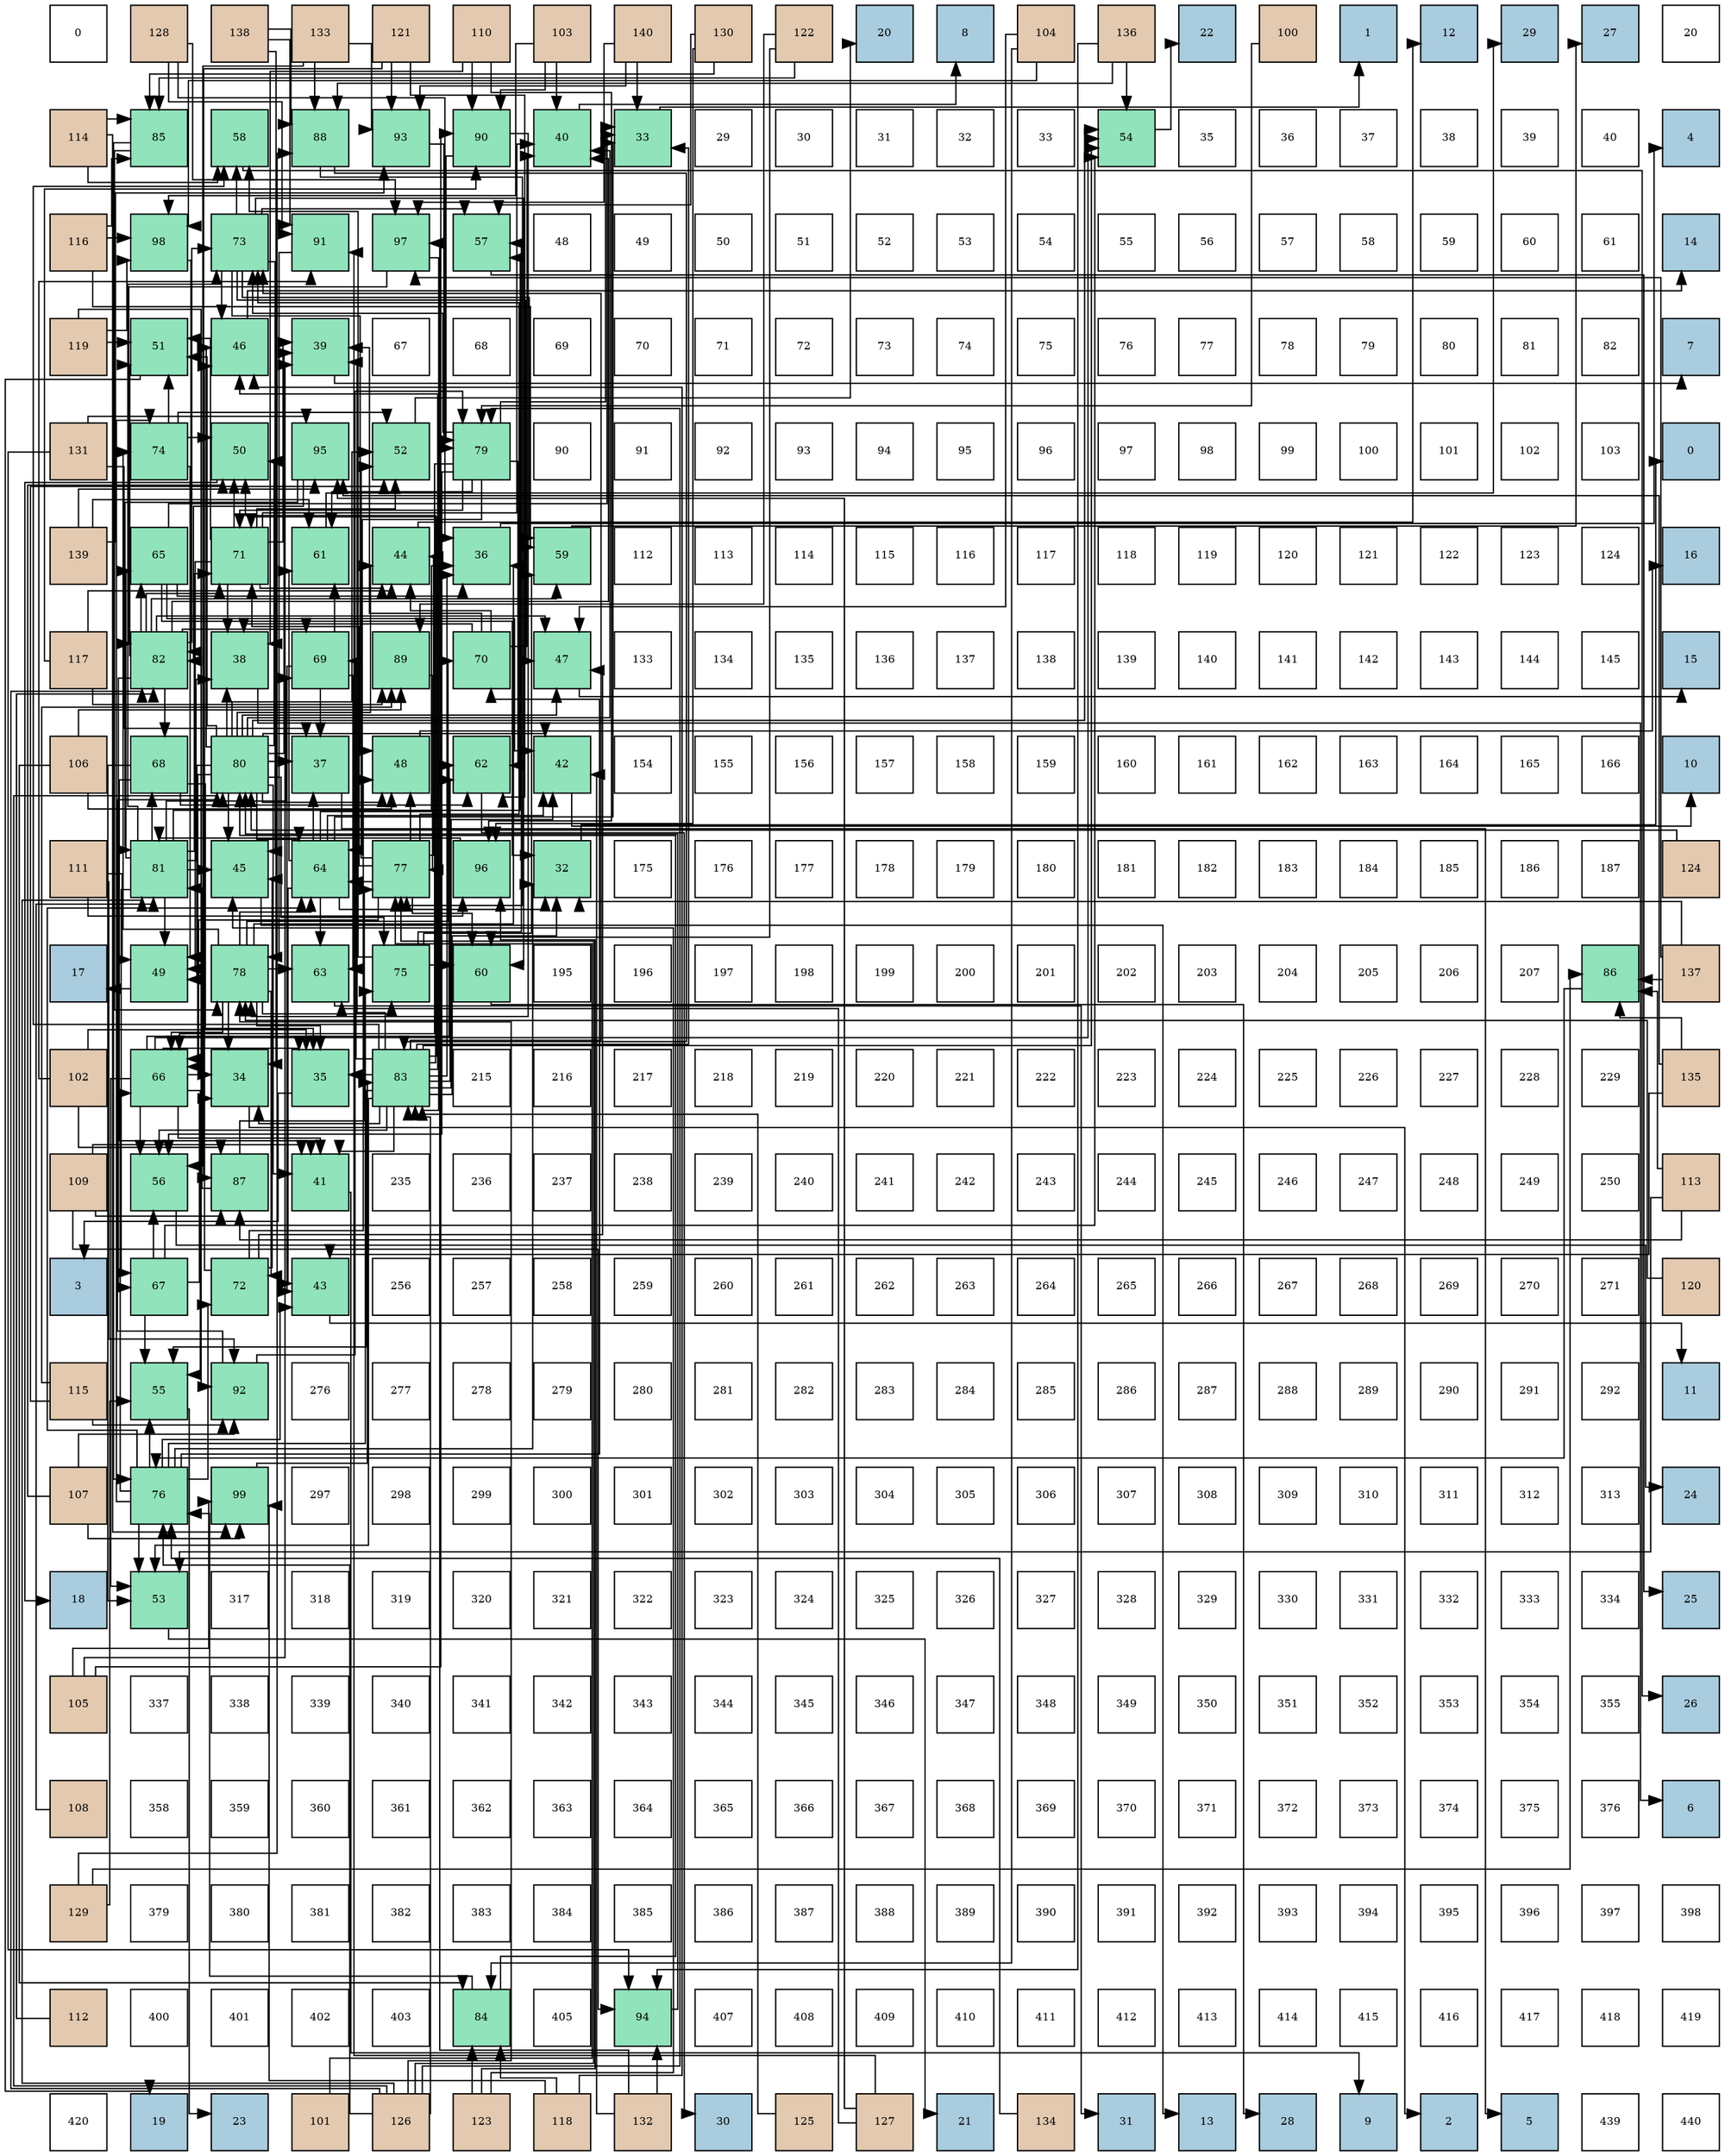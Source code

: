 digraph layout{
 rankdir=TB;
 splines=ortho;
 node [style=filled shape=square fixedsize=true width=0.6];
0[label="0", fontsize=8, fillcolor="#ffffff"];
1[label="128", fontsize=8, fillcolor="#e3c9af"];
2[label="138", fontsize=8, fillcolor="#e3c9af"];
3[label="133", fontsize=8, fillcolor="#e3c9af"];
4[label="121", fontsize=8, fillcolor="#e3c9af"];
5[label="110", fontsize=8, fillcolor="#e3c9af"];
6[label="103", fontsize=8, fillcolor="#e3c9af"];
7[label="140", fontsize=8, fillcolor="#e3c9af"];
8[label="130", fontsize=8, fillcolor="#e3c9af"];
9[label="122", fontsize=8, fillcolor="#e3c9af"];
10[label="20", fontsize=8, fillcolor="#a9ccde"];
11[label="8", fontsize=8, fillcolor="#a9ccde"];
12[label="104", fontsize=8, fillcolor="#e3c9af"];
13[label="136", fontsize=8, fillcolor="#e3c9af"];
14[label="22", fontsize=8, fillcolor="#a9ccde"];
15[label="100", fontsize=8, fillcolor="#e3c9af"];
16[label="1", fontsize=8, fillcolor="#a9ccde"];
17[label="12", fontsize=8, fillcolor="#a9ccde"];
18[label="29", fontsize=8, fillcolor="#a9ccde"];
19[label="27", fontsize=8, fillcolor="#a9ccde"];
20[label="20", fontsize=8, fillcolor="#ffffff"];
21[label="114", fontsize=8, fillcolor="#e3c9af"];
22[label="85", fontsize=8, fillcolor="#91e3bb"];
23[label="58", fontsize=8, fillcolor="#91e3bb"];
24[label="88", fontsize=8, fillcolor="#91e3bb"];
25[label="93", fontsize=8, fillcolor="#91e3bb"];
26[label="90", fontsize=8, fillcolor="#91e3bb"];
27[label="40", fontsize=8, fillcolor="#91e3bb"];
28[label="33", fontsize=8, fillcolor="#91e3bb"];
29[label="29", fontsize=8, fillcolor="#ffffff"];
30[label="30", fontsize=8, fillcolor="#ffffff"];
31[label="31", fontsize=8, fillcolor="#ffffff"];
32[label="32", fontsize=8, fillcolor="#ffffff"];
33[label="33", fontsize=8, fillcolor="#ffffff"];
34[label="54", fontsize=8, fillcolor="#91e3bb"];
35[label="35", fontsize=8, fillcolor="#ffffff"];
36[label="36", fontsize=8, fillcolor="#ffffff"];
37[label="37", fontsize=8, fillcolor="#ffffff"];
38[label="38", fontsize=8, fillcolor="#ffffff"];
39[label="39", fontsize=8, fillcolor="#ffffff"];
40[label="40", fontsize=8, fillcolor="#ffffff"];
41[label="4", fontsize=8, fillcolor="#a9ccde"];
42[label="116", fontsize=8, fillcolor="#e3c9af"];
43[label="98", fontsize=8, fillcolor="#91e3bb"];
44[label="73", fontsize=8, fillcolor="#91e3bb"];
45[label="91", fontsize=8, fillcolor="#91e3bb"];
46[label="97", fontsize=8, fillcolor="#91e3bb"];
47[label="57", fontsize=8, fillcolor="#91e3bb"];
48[label="48", fontsize=8, fillcolor="#ffffff"];
49[label="49", fontsize=8, fillcolor="#ffffff"];
50[label="50", fontsize=8, fillcolor="#ffffff"];
51[label="51", fontsize=8, fillcolor="#ffffff"];
52[label="52", fontsize=8, fillcolor="#ffffff"];
53[label="53", fontsize=8, fillcolor="#ffffff"];
54[label="54", fontsize=8, fillcolor="#ffffff"];
55[label="55", fontsize=8, fillcolor="#ffffff"];
56[label="56", fontsize=8, fillcolor="#ffffff"];
57[label="57", fontsize=8, fillcolor="#ffffff"];
58[label="58", fontsize=8, fillcolor="#ffffff"];
59[label="59", fontsize=8, fillcolor="#ffffff"];
60[label="60", fontsize=8, fillcolor="#ffffff"];
61[label="61", fontsize=8, fillcolor="#ffffff"];
62[label="14", fontsize=8, fillcolor="#a9ccde"];
63[label="119", fontsize=8, fillcolor="#e3c9af"];
64[label="51", fontsize=8, fillcolor="#91e3bb"];
65[label="46", fontsize=8, fillcolor="#91e3bb"];
66[label="39", fontsize=8, fillcolor="#91e3bb"];
67[label="67", fontsize=8, fillcolor="#ffffff"];
68[label="68", fontsize=8, fillcolor="#ffffff"];
69[label="69", fontsize=8, fillcolor="#ffffff"];
70[label="70", fontsize=8, fillcolor="#ffffff"];
71[label="71", fontsize=8, fillcolor="#ffffff"];
72[label="72", fontsize=8, fillcolor="#ffffff"];
73[label="73", fontsize=8, fillcolor="#ffffff"];
74[label="74", fontsize=8, fillcolor="#ffffff"];
75[label="75", fontsize=8, fillcolor="#ffffff"];
76[label="76", fontsize=8, fillcolor="#ffffff"];
77[label="77", fontsize=8, fillcolor="#ffffff"];
78[label="78", fontsize=8, fillcolor="#ffffff"];
79[label="79", fontsize=8, fillcolor="#ffffff"];
80[label="80", fontsize=8, fillcolor="#ffffff"];
81[label="81", fontsize=8, fillcolor="#ffffff"];
82[label="82", fontsize=8, fillcolor="#ffffff"];
83[label="7", fontsize=8, fillcolor="#a9ccde"];
84[label="131", fontsize=8, fillcolor="#e3c9af"];
85[label="74", fontsize=8, fillcolor="#91e3bb"];
86[label="50", fontsize=8, fillcolor="#91e3bb"];
87[label="95", fontsize=8, fillcolor="#91e3bb"];
88[label="52", fontsize=8, fillcolor="#91e3bb"];
89[label="79", fontsize=8, fillcolor="#91e3bb"];
90[label="90", fontsize=8, fillcolor="#ffffff"];
91[label="91", fontsize=8, fillcolor="#ffffff"];
92[label="92", fontsize=8, fillcolor="#ffffff"];
93[label="93", fontsize=8, fillcolor="#ffffff"];
94[label="94", fontsize=8, fillcolor="#ffffff"];
95[label="95", fontsize=8, fillcolor="#ffffff"];
96[label="96", fontsize=8, fillcolor="#ffffff"];
97[label="97", fontsize=8, fillcolor="#ffffff"];
98[label="98", fontsize=8, fillcolor="#ffffff"];
99[label="99", fontsize=8, fillcolor="#ffffff"];
100[label="100", fontsize=8, fillcolor="#ffffff"];
101[label="101", fontsize=8, fillcolor="#ffffff"];
102[label="102", fontsize=8, fillcolor="#ffffff"];
103[label="103", fontsize=8, fillcolor="#ffffff"];
104[label="0", fontsize=8, fillcolor="#a9ccde"];
105[label="139", fontsize=8, fillcolor="#e3c9af"];
106[label="65", fontsize=8, fillcolor="#91e3bb"];
107[label="71", fontsize=8, fillcolor="#91e3bb"];
108[label="61", fontsize=8, fillcolor="#91e3bb"];
109[label="44", fontsize=8, fillcolor="#91e3bb"];
110[label="36", fontsize=8, fillcolor="#91e3bb"];
111[label="59", fontsize=8, fillcolor="#91e3bb"];
112[label="112", fontsize=8, fillcolor="#ffffff"];
113[label="113", fontsize=8, fillcolor="#ffffff"];
114[label="114", fontsize=8, fillcolor="#ffffff"];
115[label="115", fontsize=8, fillcolor="#ffffff"];
116[label="116", fontsize=8, fillcolor="#ffffff"];
117[label="117", fontsize=8, fillcolor="#ffffff"];
118[label="118", fontsize=8, fillcolor="#ffffff"];
119[label="119", fontsize=8, fillcolor="#ffffff"];
120[label="120", fontsize=8, fillcolor="#ffffff"];
121[label="121", fontsize=8, fillcolor="#ffffff"];
122[label="122", fontsize=8, fillcolor="#ffffff"];
123[label="123", fontsize=8, fillcolor="#ffffff"];
124[label="124", fontsize=8, fillcolor="#ffffff"];
125[label="16", fontsize=8, fillcolor="#a9ccde"];
126[label="117", fontsize=8, fillcolor="#e3c9af"];
127[label="82", fontsize=8, fillcolor="#91e3bb"];
128[label="38", fontsize=8, fillcolor="#91e3bb"];
129[label="69", fontsize=8, fillcolor="#91e3bb"];
130[label="89", fontsize=8, fillcolor="#91e3bb"];
131[label="70", fontsize=8, fillcolor="#91e3bb"];
132[label="47", fontsize=8, fillcolor="#91e3bb"];
133[label="133", fontsize=8, fillcolor="#ffffff"];
134[label="134", fontsize=8, fillcolor="#ffffff"];
135[label="135", fontsize=8, fillcolor="#ffffff"];
136[label="136", fontsize=8, fillcolor="#ffffff"];
137[label="137", fontsize=8, fillcolor="#ffffff"];
138[label="138", fontsize=8, fillcolor="#ffffff"];
139[label="139", fontsize=8, fillcolor="#ffffff"];
140[label="140", fontsize=8, fillcolor="#ffffff"];
141[label="141", fontsize=8, fillcolor="#ffffff"];
142[label="142", fontsize=8, fillcolor="#ffffff"];
143[label="143", fontsize=8, fillcolor="#ffffff"];
144[label="144", fontsize=8, fillcolor="#ffffff"];
145[label="145", fontsize=8, fillcolor="#ffffff"];
146[label="15", fontsize=8, fillcolor="#a9ccde"];
147[label="106", fontsize=8, fillcolor="#e3c9af"];
148[label="68", fontsize=8, fillcolor="#91e3bb"];
149[label="80", fontsize=8, fillcolor="#91e3bb"];
150[label="37", fontsize=8, fillcolor="#91e3bb"];
151[label="48", fontsize=8, fillcolor="#91e3bb"];
152[label="62", fontsize=8, fillcolor="#91e3bb"];
153[label="42", fontsize=8, fillcolor="#91e3bb"];
154[label="154", fontsize=8, fillcolor="#ffffff"];
155[label="155", fontsize=8, fillcolor="#ffffff"];
156[label="156", fontsize=8, fillcolor="#ffffff"];
157[label="157", fontsize=8, fillcolor="#ffffff"];
158[label="158", fontsize=8, fillcolor="#ffffff"];
159[label="159", fontsize=8, fillcolor="#ffffff"];
160[label="160", fontsize=8, fillcolor="#ffffff"];
161[label="161", fontsize=8, fillcolor="#ffffff"];
162[label="162", fontsize=8, fillcolor="#ffffff"];
163[label="163", fontsize=8, fillcolor="#ffffff"];
164[label="164", fontsize=8, fillcolor="#ffffff"];
165[label="165", fontsize=8, fillcolor="#ffffff"];
166[label="166", fontsize=8, fillcolor="#ffffff"];
167[label="10", fontsize=8, fillcolor="#a9ccde"];
168[label="111", fontsize=8, fillcolor="#e3c9af"];
169[label="81", fontsize=8, fillcolor="#91e3bb"];
170[label="45", fontsize=8, fillcolor="#91e3bb"];
171[label="64", fontsize=8, fillcolor="#91e3bb"];
172[label="77", fontsize=8, fillcolor="#91e3bb"];
173[label="96", fontsize=8, fillcolor="#91e3bb"];
174[label="32", fontsize=8, fillcolor="#91e3bb"];
175[label="175", fontsize=8, fillcolor="#ffffff"];
176[label="176", fontsize=8, fillcolor="#ffffff"];
177[label="177", fontsize=8, fillcolor="#ffffff"];
178[label="178", fontsize=8, fillcolor="#ffffff"];
179[label="179", fontsize=8, fillcolor="#ffffff"];
180[label="180", fontsize=8, fillcolor="#ffffff"];
181[label="181", fontsize=8, fillcolor="#ffffff"];
182[label="182", fontsize=8, fillcolor="#ffffff"];
183[label="183", fontsize=8, fillcolor="#ffffff"];
184[label="184", fontsize=8, fillcolor="#ffffff"];
185[label="185", fontsize=8, fillcolor="#ffffff"];
186[label="186", fontsize=8, fillcolor="#ffffff"];
187[label="187", fontsize=8, fillcolor="#ffffff"];
188[label="124", fontsize=8, fillcolor="#e3c9af"];
189[label="17", fontsize=8, fillcolor="#a9ccde"];
190[label="49", fontsize=8, fillcolor="#91e3bb"];
191[label="78", fontsize=8, fillcolor="#91e3bb"];
192[label="63", fontsize=8, fillcolor="#91e3bb"];
193[label="75", fontsize=8, fillcolor="#91e3bb"];
194[label="60", fontsize=8, fillcolor="#91e3bb"];
195[label="195", fontsize=8, fillcolor="#ffffff"];
196[label="196", fontsize=8, fillcolor="#ffffff"];
197[label="197", fontsize=8, fillcolor="#ffffff"];
198[label="198", fontsize=8, fillcolor="#ffffff"];
199[label="199", fontsize=8, fillcolor="#ffffff"];
200[label="200", fontsize=8, fillcolor="#ffffff"];
201[label="201", fontsize=8, fillcolor="#ffffff"];
202[label="202", fontsize=8, fillcolor="#ffffff"];
203[label="203", fontsize=8, fillcolor="#ffffff"];
204[label="204", fontsize=8, fillcolor="#ffffff"];
205[label="205", fontsize=8, fillcolor="#ffffff"];
206[label="206", fontsize=8, fillcolor="#ffffff"];
207[label="207", fontsize=8, fillcolor="#ffffff"];
208[label="86", fontsize=8, fillcolor="#91e3bb"];
209[label="137", fontsize=8, fillcolor="#e3c9af"];
210[label="102", fontsize=8, fillcolor="#e3c9af"];
211[label="66", fontsize=8, fillcolor="#91e3bb"];
212[label="34", fontsize=8, fillcolor="#91e3bb"];
213[label="35", fontsize=8, fillcolor="#91e3bb"];
214[label="83", fontsize=8, fillcolor="#91e3bb"];
215[label="215", fontsize=8, fillcolor="#ffffff"];
216[label="216", fontsize=8, fillcolor="#ffffff"];
217[label="217", fontsize=8, fillcolor="#ffffff"];
218[label="218", fontsize=8, fillcolor="#ffffff"];
219[label="219", fontsize=8, fillcolor="#ffffff"];
220[label="220", fontsize=8, fillcolor="#ffffff"];
221[label="221", fontsize=8, fillcolor="#ffffff"];
222[label="222", fontsize=8, fillcolor="#ffffff"];
223[label="223", fontsize=8, fillcolor="#ffffff"];
224[label="224", fontsize=8, fillcolor="#ffffff"];
225[label="225", fontsize=8, fillcolor="#ffffff"];
226[label="226", fontsize=8, fillcolor="#ffffff"];
227[label="227", fontsize=8, fillcolor="#ffffff"];
228[label="228", fontsize=8, fillcolor="#ffffff"];
229[label="229", fontsize=8, fillcolor="#ffffff"];
230[label="135", fontsize=8, fillcolor="#e3c9af"];
231[label="109", fontsize=8, fillcolor="#e3c9af"];
232[label="56", fontsize=8, fillcolor="#91e3bb"];
233[label="87", fontsize=8, fillcolor="#91e3bb"];
234[label="41", fontsize=8, fillcolor="#91e3bb"];
235[label="235", fontsize=8, fillcolor="#ffffff"];
236[label="236", fontsize=8, fillcolor="#ffffff"];
237[label="237", fontsize=8, fillcolor="#ffffff"];
238[label="238", fontsize=8, fillcolor="#ffffff"];
239[label="239", fontsize=8, fillcolor="#ffffff"];
240[label="240", fontsize=8, fillcolor="#ffffff"];
241[label="241", fontsize=8, fillcolor="#ffffff"];
242[label="242", fontsize=8, fillcolor="#ffffff"];
243[label="243", fontsize=8, fillcolor="#ffffff"];
244[label="244", fontsize=8, fillcolor="#ffffff"];
245[label="245", fontsize=8, fillcolor="#ffffff"];
246[label="246", fontsize=8, fillcolor="#ffffff"];
247[label="247", fontsize=8, fillcolor="#ffffff"];
248[label="248", fontsize=8, fillcolor="#ffffff"];
249[label="249", fontsize=8, fillcolor="#ffffff"];
250[label="250", fontsize=8, fillcolor="#ffffff"];
251[label="113", fontsize=8, fillcolor="#e3c9af"];
252[label="3", fontsize=8, fillcolor="#a9ccde"];
253[label="67", fontsize=8, fillcolor="#91e3bb"];
254[label="72", fontsize=8, fillcolor="#91e3bb"];
255[label="43", fontsize=8, fillcolor="#91e3bb"];
256[label="256", fontsize=8, fillcolor="#ffffff"];
257[label="257", fontsize=8, fillcolor="#ffffff"];
258[label="258", fontsize=8, fillcolor="#ffffff"];
259[label="259", fontsize=8, fillcolor="#ffffff"];
260[label="260", fontsize=8, fillcolor="#ffffff"];
261[label="261", fontsize=8, fillcolor="#ffffff"];
262[label="262", fontsize=8, fillcolor="#ffffff"];
263[label="263", fontsize=8, fillcolor="#ffffff"];
264[label="264", fontsize=8, fillcolor="#ffffff"];
265[label="265", fontsize=8, fillcolor="#ffffff"];
266[label="266", fontsize=8, fillcolor="#ffffff"];
267[label="267", fontsize=8, fillcolor="#ffffff"];
268[label="268", fontsize=8, fillcolor="#ffffff"];
269[label="269", fontsize=8, fillcolor="#ffffff"];
270[label="270", fontsize=8, fillcolor="#ffffff"];
271[label="271", fontsize=8, fillcolor="#ffffff"];
272[label="120", fontsize=8, fillcolor="#e3c9af"];
273[label="115", fontsize=8, fillcolor="#e3c9af"];
274[label="55", fontsize=8, fillcolor="#91e3bb"];
275[label="92", fontsize=8, fillcolor="#91e3bb"];
276[label="276", fontsize=8, fillcolor="#ffffff"];
277[label="277", fontsize=8, fillcolor="#ffffff"];
278[label="278", fontsize=8, fillcolor="#ffffff"];
279[label="279", fontsize=8, fillcolor="#ffffff"];
280[label="280", fontsize=8, fillcolor="#ffffff"];
281[label="281", fontsize=8, fillcolor="#ffffff"];
282[label="282", fontsize=8, fillcolor="#ffffff"];
283[label="283", fontsize=8, fillcolor="#ffffff"];
284[label="284", fontsize=8, fillcolor="#ffffff"];
285[label="285", fontsize=8, fillcolor="#ffffff"];
286[label="286", fontsize=8, fillcolor="#ffffff"];
287[label="287", fontsize=8, fillcolor="#ffffff"];
288[label="288", fontsize=8, fillcolor="#ffffff"];
289[label="289", fontsize=8, fillcolor="#ffffff"];
290[label="290", fontsize=8, fillcolor="#ffffff"];
291[label="291", fontsize=8, fillcolor="#ffffff"];
292[label="292", fontsize=8, fillcolor="#ffffff"];
293[label="11", fontsize=8, fillcolor="#a9ccde"];
294[label="107", fontsize=8, fillcolor="#e3c9af"];
295[label="76", fontsize=8, fillcolor="#91e3bb"];
296[label="99", fontsize=8, fillcolor="#91e3bb"];
297[label="297", fontsize=8, fillcolor="#ffffff"];
298[label="298", fontsize=8, fillcolor="#ffffff"];
299[label="299", fontsize=8, fillcolor="#ffffff"];
300[label="300", fontsize=8, fillcolor="#ffffff"];
301[label="301", fontsize=8, fillcolor="#ffffff"];
302[label="302", fontsize=8, fillcolor="#ffffff"];
303[label="303", fontsize=8, fillcolor="#ffffff"];
304[label="304", fontsize=8, fillcolor="#ffffff"];
305[label="305", fontsize=8, fillcolor="#ffffff"];
306[label="306", fontsize=8, fillcolor="#ffffff"];
307[label="307", fontsize=8, fillcolor="#ffffff"];
308[label="308", fontsize=8, fillcolor="#ffffff"];
309[label="309", fontsize=8, fillcolor="#ffffff"];
310[label="310", fontsize=8, fillcolor="#ffffff"];
311[label="311", fontsize=8, fillcolor="#ffffff"];
312[label="312", fontsize=8, fillcolor="#ffffff"];
313[label="313", fontsize=8, fillcolor="#ffffff"];
314[label="24", fontsize=8, fillcolor="#a9ccde"];
315[label="18", fontsize=8, fillcolor="#a9ccde"];
316[label="53", fontsize=8, fillcolor="#91e3bb"];
317[label="317", fontsize=8, fillcolor="#ffffff"];
318[label="318", fontsize=8, fillcolor="#ffffff"];
319[label="319", fontsize=8, fillcolor="#ffffff"];
320[label="320", fontsize=8, fillcolor="#ffffff"];
321[label="321", fontsize=8, fillcolor="#ffffff"];
322[label="322", fontsize=8, fillcolor="#ffffff"];
323[label="323", fontsize=8, fillcolor="#ffffff"];
324[label="324", fontsize=8, fillcolor="#ffffff"];
325[label="325", fontsize=8, fillcolor="#ffffff"];
326[label="326", fontsize=8, fillcolor="#ffffff"];
327[label="327", fontsize=8, fillcolor="#ffffff"];
328[label="328", fontsize=8, fillcolor="#ffffff"];
329[label="329", fontsize=8, fillcolor="#ffffff"];
330[label="330", fontsize=8, fillcolor="#ffffff"];
331[label="331", fontsize=8, fillcolor="#ffffff"];
332[label="332", fontsize=8, fillcolor="#ffffff"];
333[label="333", fontsize=8, fillcolor="#ffffff"];
334[label="334", fontsize=8, fillcolor="#ffffff"];
335[label="25", fontsize=8, fillcolor="#a9ccde"];
336[label="105", fontsize=8, fillcolor="#e3c9af"];
337[label="337", fontsize=8, fillcolor="#ffffff"];
338[label="338", fontsize=8, fillcolor="#ffffff"];
339[label="339", fontsize=8, fillcolor="#ffffff"];
340[label="340", fontsize=8, fillcolor="#ffffff"];
341[label="341", fontsize=8, fillcolor="#ffffff"];
342[label="342", fontsize=8, fillcolor="#ffffff"];
343[label="343", fontsize=8, fillcolor="#ffffff"];
344[label="344", fontsize=8, fillcolor="#ffffff"];
345[label="345", fontsize=8, fillcolor="#ffffff"];
346[label="346", fontsize=8, fillcolor="#ffffff"];
347[label="347", fontsize=8, fillcolor="#ffffff"];
348[label="348", fontsize=8, fillcolor="#ffffff"];
349[label="349", fontsize=8, fillcolor="#ffffff"];
350[label="350", fontsize=8, fillcolor="#ffffff"];
351[label="351", fontsize=8, fillcolor="#ffffff"];
352[label="352", fontsize=8, fillcolor="#ffffff"];
353[label="353", fontsize=8, fillcolor="#ffffff"];
354[label="354", fontsize=8, fillcolor="#ffffff"];
355[label="355", fontsize=8, fillcolor="#ffffff"];
356[label="26", fontsize=8, fillcolor="#a9ccde"];
357[label="108", fontsize=8, fillcolor="#e3c9af"];
358[label="358", fontsize=8, fillcolor="#ffffff"];
359[label="359", fontsize=8, fillcolor="#ffffff"];
360[label="360", fontsize=8, fillcolor="#ffffff"];
361[label="361", fontsize=8, fillcolor="#ffffff"];
362[label="362", fontsize=8, fillcolor="#ffffff"];
363[label="363", fontsize=8, fillcolor="#ffffff"];
364[label="364", fontsize=8, fillcolor="#ffffff"];
365[label="365", fontsize=8, fillcolor="#ffffff"];
366[label="366", fontsize=8, fillcolor="#ffffff"];
367[label="367", fontsize=8, fillcolor="#ffffff"];
368[label="368", fontsize=8, fillcolor="#ffffff"];
369[label="369", fontsize=8, fillcolor="#ffffff"];
370[label="370", fontsize=8, fillcolor="#ffffff"];
371[label="371", fontsize=8, fillcolor="#ffffff"];
372[label="372", fontsize=8, fillcolor="#ffffff"];
373[label="373", fontsize=8, fillcolor="#ffffff"];
374[label="374", fontsize=8, fillcolor="#ffffff"];
375[label="375", fontsize=8, fillcolor="#ffffff"];
376[label="376", fontsize=8, fillcolor="#ffffff"];
377[label="6", fontsize=8, fillcolor="#a9ccde"];
378[label="129", fontsize=8, fillcolor="#e3c9af"];
379[label="379", fontsize=8, fillcolor="#ffffff"];
380[label="380", fontsize=8, fillcolor="#ffffff"];
381[label="381", fontsize=8, fillcolor="#ffffff"];
382[label="382", fontsize=8, fillcolor="#ffffff"];
383[label="383", fontsize=8, fillcolor="#ffffff"];
384[label="384", fontsize=8, fillcolor="#ffffff"];
385[label="385", fontsize=8, fillcolor="#ffffff"];
386[label="386", fontsize=8, fillcolor="#ffffff"];
387[label="387", fontsize=8, fillcolor="#ffffff"];
388[label="388", fontsize=8, fillcolor="#ffffff"];
389[label="389", fontsize=8, fillcolor="#ffffff"];
390[label="390", fontsize=8, fillcolor="#ffffff"];
391[label="391", fontsize=8, fillcolor="#ffffff"];
392[label="392", fontsize=8, fillcolor="#ffffff"];
393[label="393", fontsize=8, fillcolor="#ffffff"];
394[label="394", fontsize=8, fillcolor="#ffffff"];
395[label="395", fontsize=8, fillcolor="#ffffff"];
396[label="396", fontsize=8, fillcolor="#ffffff"];
397[label="397", fontsize=8, fillcolor="#ffffff"];
398[label="398", fontsize=8, fillcolor="#ffffff"];
399[label="112", fontsize=8, fillcolor="#e3c9af"];
400[label="400", fontsize=8, fillcolor="#ffffff"];
401[label="401", fontsize=8, fillcolor="#ffffff"];
402[label="402", fontsize=8, fillcolor="#ffffff"];
403[label="403", fontsize=8, fillcolor="#ffffff"];
404[label="84", fontsize=8, fillcolor="#91e3bb"];
405[label="405", fontsize=8, fillcolor="#ffffff"];
406[label="94", fontsize=8, fillcolor="#91e3bb"];
407[label="407", fontsize=8, fillcolor="#ffffff"];
408[label="408", fontsize=8, fillcolor="#ffffff"];
409[label="409", fontsize=8, fillcolor="#ffffff"];
410[label="410", fontsize=8, fillcolor="#ffffff"];
411[label="411", fontsize=8, fillcolor="#ffffff"];
412[label="412", fontsize=8, fillcolor="#ffffff"];
413[label="413", fontsize=8, fillcolor="#ffffff"];
414[label="414", fontsize=8, fillcolor="#ffffff"];
415[label="415", fontsize=8, fillcolor="#ffffff"];
416[label="416", fontsize=8, fillcolor="#ffffff"];
417[label="417", fontsize=8, fillcolor="#ffffff"];
418[label="418", fontsize=8, fillcolor="#ffffff"];
419[label="419", fontsize=8, fillcolor="#ffffff"];
420[label="420", fontsize=8, fillcolor="#ffffff"];
421[label="19", fontsize=8, fillcolor="#a9ccde"];
422[label="23", fontsize=8, fillcolor="#a9ccde"];
423[label="101", fontsize=8, fillcolor="#e3c9af"];
424[label="126", fontsize=8, fillcolor="#e3c9af"];
425[label="123", fontsize=8, fillcolor="#e3c9af"];
426[label="118", fontsize=8, fillcolor="#e3c9af"];
427[label="132", fontsize=8, fillcolor="#e3c9af"];
428[label="30", fontsize=8, fillcolor="#a9ccde"];
429[label="125", fontsize=8, fillcolor="#e3c9af"];
430[label="127", fontsize=8, fillcolor="#e3c9af"];
431[label="21", fontsize=8, fillcolor="#a9ccde"];
432[label="134", fontsize=8, fillcolor="#e3c9af"];
433[label="31", fontsize=8, fillcolor="#a9ccde"];
434[label="13", fontsize=8, fillcolor="#a9ccde"];
435[label="28", fontsize=8, fillcolor="#a9ccde"];
436[label="9", fontsize=8, fillcolor="#a9ccde"];
437[label="2", fontsize=8, fillcolor="#a9ccde"];
438[label="5", fontsize=8, fillcolor="#a9ccde"];
439[label="439", fontsize=8, fillcolor="#ffffff"];
440[label="440", fontsize=8, fillcolor="#ffffff"];
edge [constraint=false, style=vis];174 -> 104;
28 -> 16;
212 -> 437;
213 -> 252;
110 -> 41;
150 -> 438;
128 -> 377;
66 -> 83;
27 -> 11;
234 -> 436;
153 -> 167;
255 -> 293;
109 -> 17;
170 -> 434;
65 -> 62;
132 -> 146;
151 -> 125;
190 -> 189;
86 -> 315;
64 -> 421;
88 -> 10;
316 -> 431;
34 -> 14;
274 -> 422;
232 -> 314;
47 -> 335;
23 -> 356;
111 -> 19;
194 -> 435;
108 -> 18;
152 -> 428;
192 -> 433;
171 -> 174;
171 -> 28;
171 -> 110;
171 -> 150;
171 -> 153;
171 -> 255;
171 -> 108;
171 -> 192;
106 -> 174;
106 -> 28;
106 -> 110;
106 -> 153;
211 -> 212;
211 -> 213;
211 -> 234;
211 -> 316;
211 -> 34;
211 -> 274;
211 -> 232;
211 -> 152;
253 -> 212;
253 -> 34;
253 -> 274;
253 -> 232;
148 -> 213;
148 -> 234;
148 -> 316;
148 -> 152;
129 -> 150;
129 -> 255;
129 -> 108;
129 -> 192;
131 -> 128;
131 -> 66;
131 -> 27;
131 -> 109;
107 -> 128;
107 -> 66;
107 -> 27;
107 -> 109;
107 -> 190;
107 -> 86;
107 -> 64;
107 -> 88;
254 -> 170;
254 -> 65;
254 -> 132;
254 -> 151;
44 -> 170;
44 -> 65;
44 -> 132;
44 -> 151;
44 -> 47;
44 -> 23;
44 -> 111;
44 -> 194;
85 -> 190;
85 -> 86;
85 -> 64;
85 -> 88;
193 -> 47;
193 -> 23;
193 -> 111;
193 -> 194;
295 -> 174;
295 -> 255;
295 -> 316;
295 -> 274;
295 -> 171;
295 -> 211;
295 -> 131;
295 -> 254;
295 -> 85;
295 -> 193;
172 -> 109;
172 -> 151;
172 -> 88;
172 -> 194;
172 -> 171;
172 -> 211;
172 -> 107;
172 -> 44;
191 -> 212;
191 -> 213;
191 -> 110;
191 -> 192;
191 -> 171;
191 -> 211;
191 -> 131;
191 -> 254;
191 -> 85;
191 -> 193;
89 -> 28;
89 -> 232;
89 -> 108;
89 -> 152;
89 -> 171;
89 -> 211;
89 -> 107;
89 -> 44;
149 -> 150;
149 -> 128;
149 -> 66;
149 -> 27;
149 -> 234;
149 -> 153;
149 -> 109;
149 -> 170;
149 -> 65;
149 -> 132;
149 -> 151;
149 -> 190;
149 -> 86;
149 -> 64;
149 -> 88;
149 -> 34;
149 -> 171;
149 -> 211;
149 -> 193;
169 -> 128;
169 -> 170;
169 -> 190;
169 -> 47;
169 -> 106;
169 -> 253;
169 -> 148;
169 -> 129;
169 -> 107;
169 -> 44;
127 -> 27;
127 -> 132;
127 -> 64;
127 -> 111;
127 -> 106;
127 -> 253;
127 -> 148;
127 -> 129;
127 -> 107;
127 -> 44;
214 -> 174;
214 -> 28;
214 -> 212;
214 -> 213;
214 -> 110;
214 -> 66;
214 -> 234;
214 -> 153;
214 -> 65;
214 -> 86;
214 -> 316;
214 -> 34;
214 -> 274;
214 -> 232;
214 -> 23;
214 -> 152;
214 -> 129;
214 -> 107;
214 -> 44;
404 -> 295;
404 -> 149;
22 -> 295;
22 -> 191;
208 -> 295;
233 -> 172;
233 -> 169;
24 -> 172;
24 -> 214;
130 -> 172;
26 -> 191;
26 -> 89;
45 -> 191;
275 -> 89;
275 -> 149;
25 -> 89;
406 -> 149;
87 -> 169;
87 -> 127;
173 -> 169;
46 -> 127;
46 -> 214;
43 -> 127;
296 -> 214;
15 -> 89;
423 -> 172;
210 -> 213;
210 -> 233;
210 -> 45;
6 -> 27;
6 -> 26;
6 -> 43;
12 -> 132;
12 -> 404;
12 -> 43;
336 -> 66;
336 -> 26;
336 -> 296;
147 -> 151;
147 -> 404;
147 -> 130;
294 -> 86;
294 -> 275;
294 -> 296;
357 -> 169;
231 -> 234;
231 -> 233;
231 -> 406;
5 -> 128;
5 -> 26;
5 -> 173;
168 -> 190;
168 -> 275;
168 -> 173;
399 -> 127;
251 -> 316;
251 -> 208;
251 -> 233;
21 -> 23;
21 -> 22;
21 -> 296;
273 -> 88;
273 -> 130;
273 -> 275;
42 -> 111;
42 -> 22;
42 -> 43;
126 -> 109;
126 -> 130;
126 -> 26;
426 -> 65;
426 -> 404;
426 -> 296;
63 -> 64;
63 -> 275;
63 -> 43;
272 -> 191;
4 -> 152;
4 -> 233;
4 -> 25;
9 -> 194;
9 -> 22;
9 -> 130;
425 -> 170;
425 -> 404;
425 -> 173;
188 -> 149;
429 -> 214;
424 -> 295;
424 -> 172;
424 -> 191;
424 -> 89;
424 -> 149;
424 -> 169;
424 -> 127;
424 -> 214;
430 -> 192;
430 -> 45;
430 -> 87;
1 -> 110;
1 -> 45;
1 -> 46;
378 -> 274;
378 -> 208;
378 -> 24;
8 -> 47;
8 -> 22;
8 -> 173;
84 -> 150;
84 -> 406;
84 -> 87;
427 -> 153;
427 -> 406;
427 -> 46;
3 -> 232;
3 -> 24;
3 -> 25;
432 -> 295;
230 -> 255;
230 -> 208;
230 -> 87;
13 -> 34;
13 -> 24;
13 -> 406;
209 -> 174;
209 -> 208;
209 -> 46;
2 -> 212;
2 -> 24;
2 -> 45;
105 -> 108;
105 -> 25;
105 -> 87;
7 -> 28;
7 -> 25;
7 -> 46;
edge [constraint=true, style=invis];
0 -> 21 -> 42 -> 63 -> 84 -> 105 -> 126 -> 147 -> 168 -> 189 -> 210 -> 231 -> 252 -> 273 -> 294 -> 315 -> 336 -> 357 -> 378 -> 399 -> 420;
1 -> 22 -> 43 -> 64 -> 85 -> 106 -> 127 -> 148 -> 169 -> 190 -> 211 -> 232 -> 253 -> 274 -> 295 -> 316 -> 337 -> 358 -> 379 -> 400 -> 421;
2 -> 23 -> 44 -> 65 -> 86 -> 107 -> 128 -> 149 -> 170 -> 191 -> 212 -> 233 -> 254 -> 275 -> 296 -> 317 -> 338 -> 359 -> 380 -> 401 -> 422;
3 -> 24 -> 45 -> 66 -> 87 -> 108 -> 129 -> 150 -> 171 -> 192 -> 213 -> 234 -> 255 -> 276 -> 297 -> 318 -> 339 -> 360 -> 381 -> 402 -> 423;
4 -> 25 -> 46 -> 67 -> 88 -> 109 -> 130 -> 151 -> 172 -> 193 -> 214 -> 235 -> 256 -> 277 -> 298 -> 319 -> 340 -> 361 -> 382 -> 403 -> 424;
5 -> 26 -> 47 -> 68 -> 89 -> 110 -> 131 -> 152 -> 173 -> 194 -> 215 -> 236 -> 257 -> 278 -> 299 -> 320 -> 341 -> 362 -> 383 -> 404 -> 425;
6 -> 27 -> 48 -> 69 -> 90 -> 111 -> 132 -> 153 -> 174 -> 195 -> 216 -> 237 -> 258 -> 279 -> 300 -> 321 -> 342 -> 363 -> 384 -> 405 -> 426;
7 -> 28 -> 49 -> 70 -> 91 -> 112 -> 133 -> 154 -> 175 -> 196 -> 217 -> 238 -> 259 -> 280 -> 301 -> 322 -> 343 -> 364 -> 385 -> 406 -> 427;
8 -> 29 -> 50 -> 71 -> 92 -> 113 -> 134 -> 155 -> 176 -> 197 -> 218 -> 239 -> 260 -> 281 -> 302 -> 323 -> 344 -> 365 -> 386 -> 407 -> 428;
9 -> 30 -> 51 -> 72 -> 93 -> 114 -> 135 -> 156 -> 177 -> 198 -> 219 -> 240 -> 261 -> 282 -> 303 -> 324 -> 345 -> 366 -> 387 -> 408 -> 429;
10 -> 31 -> 52 -> 73 -> 94 -> 115 -> 136 -> 157 -> 178 -> 199 -> 220 -> 241 -> 262 -> 283 -> 304 -> 325 -> 346 -> 367 -> 388 -> 409 -> 430;
11 -> 32 -> 53 -> 74 -> 95 -> 116 -> 137 -> 158 -> 179 -> 200 -> 221 -> 242 -> 263 -> 284 -> 305 -> 326 -> 347 -> 368 -> 389 -> 410 -> 431;
12 -> 33 -> 54 -> 75 -> 96 -> 117 -> 138 -> 159 -> 180 -> 201 -> 222 -> 243 -> 264 -> 285 -> 306 -> 327 -> 348 -> 369 -> 390 -> 411 -> 432;
13 -> 34 -> 55 -> 76 -> 97 -> 118 -> 139 -> 160 -> 181 -> 202 -> 223 -> 244 -> 265 -> 286 -> 307 -> 328 -> 349 -> 370 -> 391 -> 412 -> 433;
14 -> 35 -> 56 -> 77 -> 98 -> 119 -> 140 -> 161 -> 182 -> 203 -> 224 -> 245 -> 266 -> 287 -> 308 -> 329 -> 350 -> 371 -> 392 -> 413 -> 434;
15 -> 36 -> 57 -> 78 -> 99 -> 120 -> 141 -> 162 -> 183 -> 204 -> 225 -> 246 -> 267 -> 288 -> 309 -> 330 -> 351 -> 372 -> 393 -> 414 -> 435;
16 -> 37 -> 58 -> 79 -> 100 -> 121 -> 142 -> 163 -> 184 -> 205 -> 226 -> 247 -> 268 -> 289 -> 310 -> 331 -> 352 -> 373 -> 394 -> 415 -> 436;
17 -> 38 -> 59 -> 80 -> 101 -> 122 -> 143 -> 164 -> 185 -> 206 -> 227 -> 248 -> 269 -> 290 -> 311 -> 332 -> 353 -> 374 -> 395 -> 416 -> 437;
18 -> 39 -> 60 -> 81 -> 102 -> 123 -> 144 -> 165 -> 186 -> 207 -> 228 -> 249 -> 270 -> 291 -> 312 -> 333 -> 354 -> 375 -> 396 -> 417 -> 438;
19 -> 40 -> 61 -> 82 -> 103 -> 124 -> 145 -> 166 -> 187 -> 208 -> 229 -> 250 -> 271 -> 292 -> 313 -> 334 -> 355 -> 376 -> 397 -> 418 -> 439;
20 -> 41 -> 62 -> 83 -> 104 -> 125 -> 146 -> 167 -> 188 -> 209 -> 230 -> 251 -> 272 -> 293 -> 314 -> 335 -> 356 -> 377 -> 398 -> 419 -> 440;
rank = same {0 -> 1 -> 2 -> 3 -> 4 -> 5 -> 6 -> 7 -> 8 -> 9 -> 10 -> 11 -> 12 -> 13 -> 14 -> 15 -> 16 -> 17 -> 18 -> 19 -> 20};
rank = same {21 -> 22 -> 23 -> 24 -> 25 -> 26 -> 27 -> 28 -> 29 -> 30 -> 31 -> 32 -> 33 -> 34 -> 35 -> 36 -> 37 -> 38 -> 39 -> 40 -> 41};
rank = same {42 -> 43 -> 44 -> 45 -> 46 -> 47 -> 48 -> 49 -> 50 -> 51 -> 52 -> 53 -> 54 -> 55 -> 56 -> 57 -> 58 -> 59 -> 60 -> 61 -> 62};
rank = same {63 -> 64 -> 65 -> 66 -> 67 -> 68 -> 69 -> 70 -> 71 -> 72 -> 73 -> 74 -> 75 -> 76 -> 77 -> 78 -> 79 -> 80 -> 81 -> 82 -> 83};
rank = same {84 -> 85 -> 86 -> 87 -> 88 -> 89 -> 90 -> 91 -> 92 -> 93 -> 94 -> 95 -> 96 -> 97 -> 98 -> 99 -> 100 -> 101 -> 102 -> 103 -> 104};
rank = same {105 -> 106 -> 107 -> 108 -> 109 -> 110 -> 111 -> 112 -> 113 -> 114 -> 115 -> 116 -> 117 -> 118 -> 119 -> 120 -> 121 -> 122 -> 123 -> 124 -> 125};
rank = same {126 -> 127 -> 128 -> 129 -> 130 -> 131 -> 132 -> 133 -> 134 -> 135 -> 136 -> 137 -> 138 -> 139 -> 140 -> 141 -> 142 -> 143 -> 144 -> 145 -> 146};
rank = same {147 -> 148 -> 149 -> 150 -> 151 -> 152 -> 153 -> 154 -> 155 -> 156 -> 157 -> 158 -> 159 -> 160 -> 161 -> 162 -> 163 -> 164 -> 165 -> 166 -> 167};
rank = same {168 -> 169 -> 170 -> 171 -> 172 -> 173 -> 174 -> 175 -> 176 -> 177 -> 178 -> 179 -> 180 -> 181 -> 182 -> 183 -> 184 -> 185 -> 186 -> 187 -> 188};
rank = same {189 -> 190 -> 191 -> 192 -> 193 -> 194 -> 195 -> 196 -> 197 -> 198 -> 199 -> 200 -> 201 -> 202 -> 203 -> 204 -> 205 -> 206 -> 207 -> 208 -> 209};
rank = same {210 -> 211 -> 212 -> 213 -> 214 -> 215 -> 216 -> 217 -> 218 -> 219 -> 220 -> 221 -> 222 -> 223 -> 224 -> 225 -> 226 -> 227 -> 228 -> 229 -> 230};
rank = same {231 -> 232 -> 233 -> 234 -> 235 -> 236 -> 237 -> 238 -> 239 -> 240 -> 241 -> 242 -> 243 -> 244 -> 245 -> 246 -> 247 -> 248 -> 249 -> 250 -> 251};
rank = same {252 -> 253 -> 254 -> 255 -> 256 -> 257 -> 258 -> 259 -> 260 -> 261 -> 262 -> 263 -> 264 -> 265 -> 266 -> 267 -> 268 -> 269 -> 270 -> 271 -> 272};
rank = same {273 -> 274 -> 275 -> 276 -> 277 -> 278 -> 279 -> 280 -> 281 -> 282 -> 283 -> 284 -> 285 -> 286 -> 287 -> 288 -> 289 -> 290 -> 291 -> 292 -> 293};
rank = same {294 -> 295 -> 296 -> 297 -> 298 -> 299 -> 300 -> 301 -> 302 -> 303 -> 304 -> 305 -> 306 -> 307 -> 308 -> 309 -> 310 -> 311 -> 312 -> 313 -> 314};
rank = same {315 -> 316 -> 317 -> 318 -> 319 -> 320 -> 321 -> 322 -> 323 -> 324 -> 325 -> 326 -> 327 -> 328 -> 329 -> 330 -> 331 -> 332 -> 333 -> 334 -> 335};
rank = same {336 -> 337 -> 338 -> 339 -> 340 -> 341 -> 342 -> 343 -> 344 -> 345 -> 346 -> 347 -> 348 -> 349 -> 350 -> 351 -> 352 -> 353 -> 354 -> 355 -> 356};
rank = same {357 -> 358 -> 359 -> 360 -> 361 -> 362 -> 363 -> 364 -> 365 -> 366 -> 367 -> 368 -> 369 -> 370 -> 371 -> 372 -> 373 -> 374 -> 375 -> 376 -> 377};
rank = same {378 -> 379 -> 380 -> 381 -> 382 -> 383 -> 384 -> 385 -> 386 -> 387 -> 388 -> 389 -> 390 -> 391 -> 392 -> 393 -> 394 -> 395 -> 396 -> 397 -> 398};
rank = same {399 -> 400 -> 401 -> 402 -> 403 -> 404 -> 405 -> 406 -> 407 -> 408 -> 409 -> 410 -> 411 -> 412 -> 413 -> 414 -> 415 -> 416 -> 417 -> 418 -> 419};
rank = same {420 -> 421 -> 422 -> 423 -> 424 -> 425 -> 426 -> 427 -> 428 -> 429 -> 430 -> 431 -> 432 -> 433 -> 434 -> 435 -> 436 -> 437 -> 438 -> 439 -> 440};
}